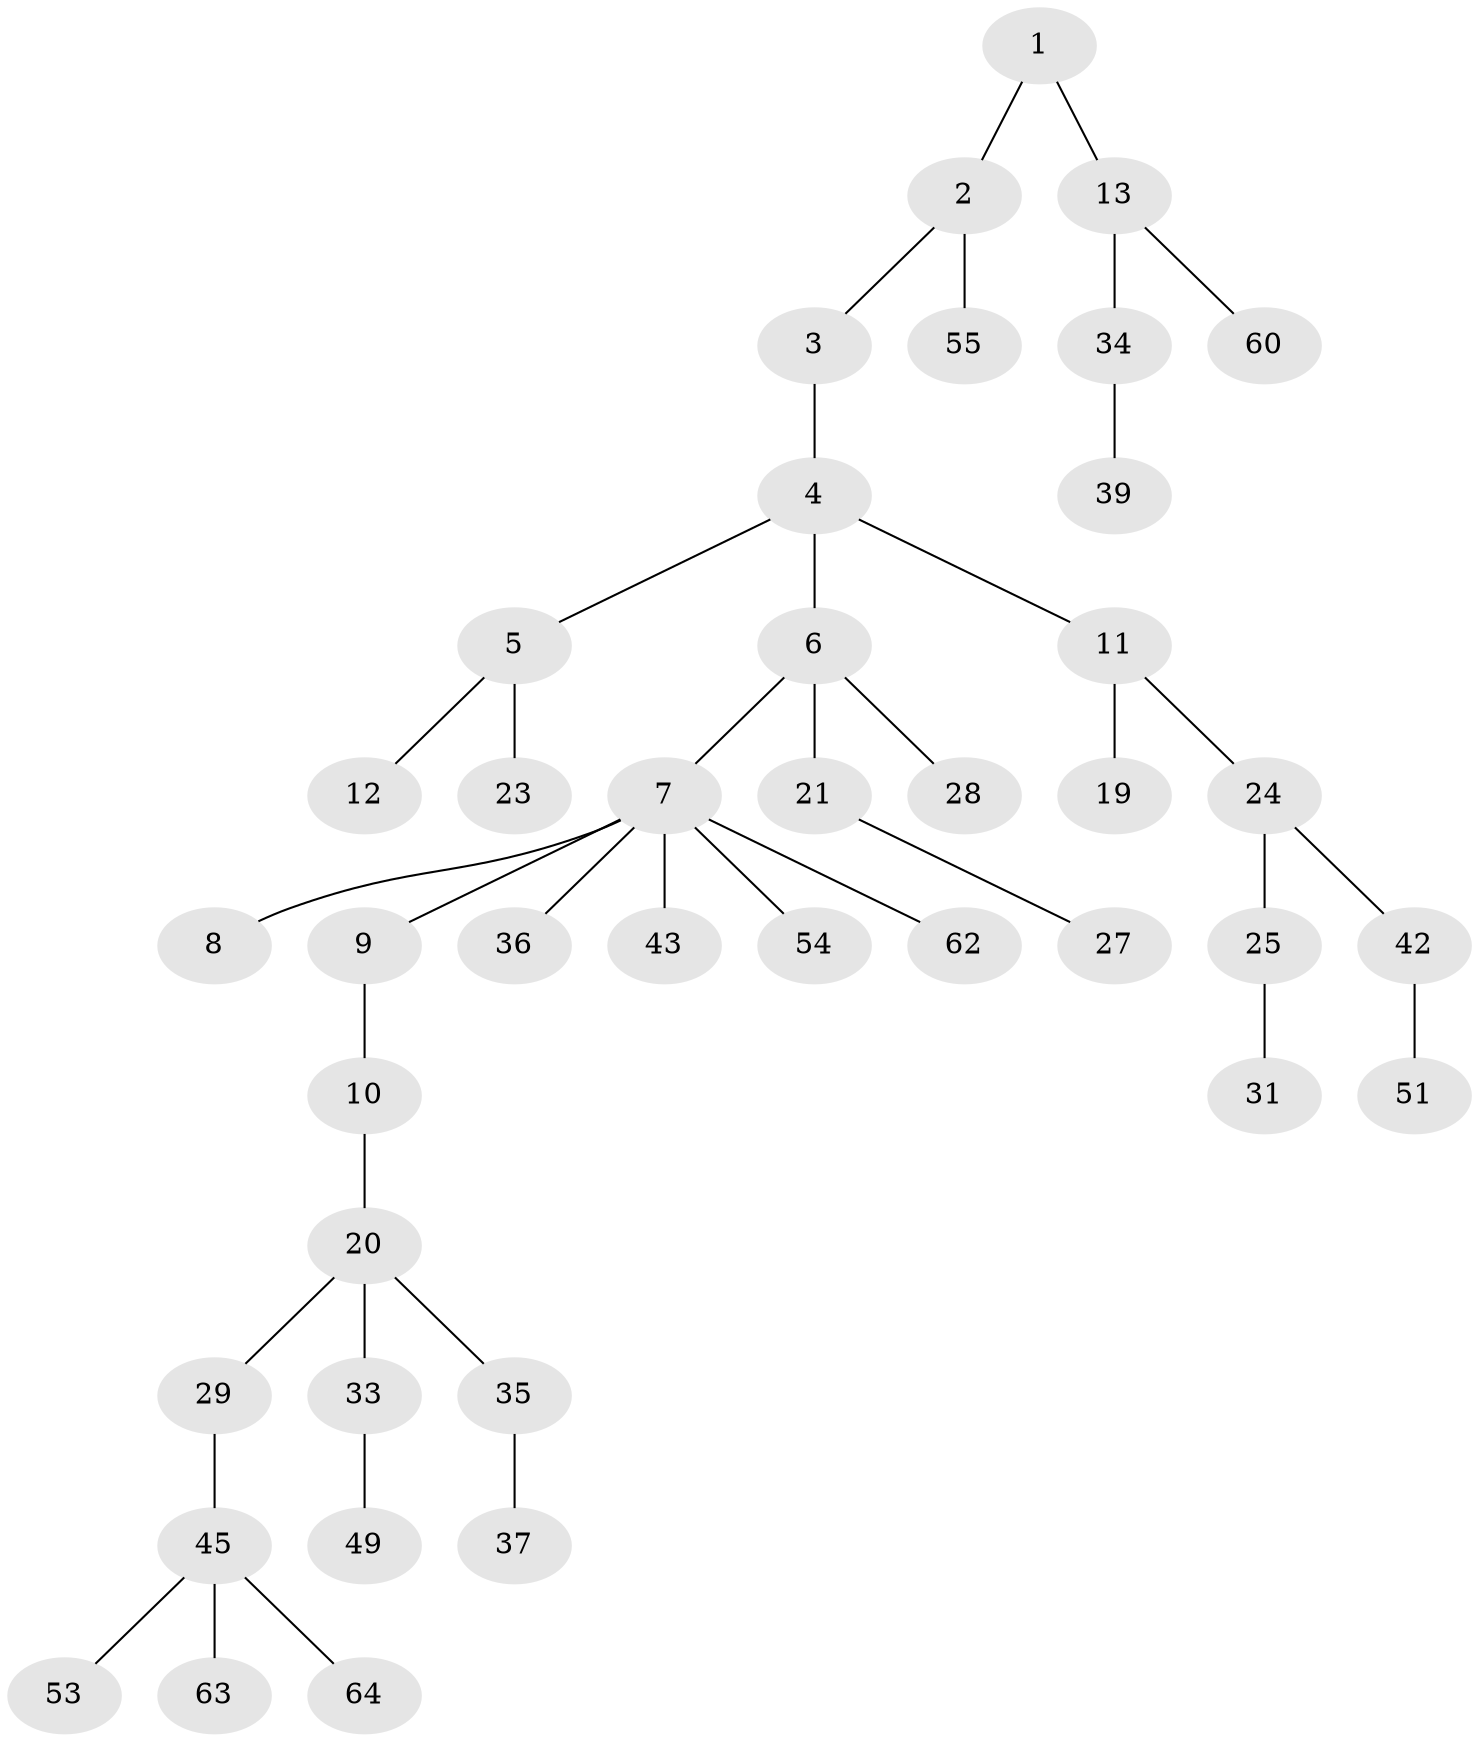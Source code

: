 // original degree distribution, {3: 0.171875, 2: 0.265625, 5: 0.03125, 4: 0.078125, 1: 0.453125}
// Generated by graph-tools (version 1.1) at 2025/42/03/06/25 10:42:04]
// undirected, 41 vertices, 40 edges
graph export_dot {
graph [start="1"]
  node [color=gray90,style=filled];
  1 [super="+18"];
  2 [super="+38"];
  3;
  4 [super="+22"];
  5 [super="+15"];
  6 [super="+17"];
  7 [super="+14"];
  8;
  9 [super="+46"];
  10 [super="+30"];
  11;
  12 [super="+56"];
  13 [super="+16"];
  19 [super="+57"];
  20 [super="+26"];
  21 [super="+41"];
  23 [super="+58"];
  24 [super="+32"];
  25 [super="+44"];
  27 [super="+48"];
  28;
  29 [super="+40"];
  31;
  33 [super="+52"];
  34;
  35 [super="+59"];
  36;
  37;
  39 [super="+61"];
  42 [super="+47"];
  43;
  45 [super="+50"];
  49;
  51;
  53;
  54;
  55;
  60;
  62;
  63;
  64;
  1 -- 2;
  1 -- 13;
  2 -- 3;
  2 -- 55;
  3 -- 4;
  4 -- 5;
  4 -- 6;
  4 -- 11;
  5 -- 12;
  5 -- 23;
  6 -- 7;
  6 -- 21;
  6 -- 28;
  7 -- 8;
  7 -- 9;
  7 -- 43;
  7 -- 54;
  7 -- 36;
  7 -- 62;
  9 -- 10;
  10 -- 20;
  11 -- 19;
  11 -- 24;
  13 -- 34;
  13 -- 60;
  20 -- 29;
  20 -- 33;
  20 -- 35;
  21 -- 27;
  24 -- 25;
  24 -- 42;
  25 -- 31;
  29 -- 45;
  33 -- 49;
  34 -- 39;
  35 -- 37;
  42 -- 51;
  45 -- 53;
  45 -- 63;
  45 -- 64;
}
